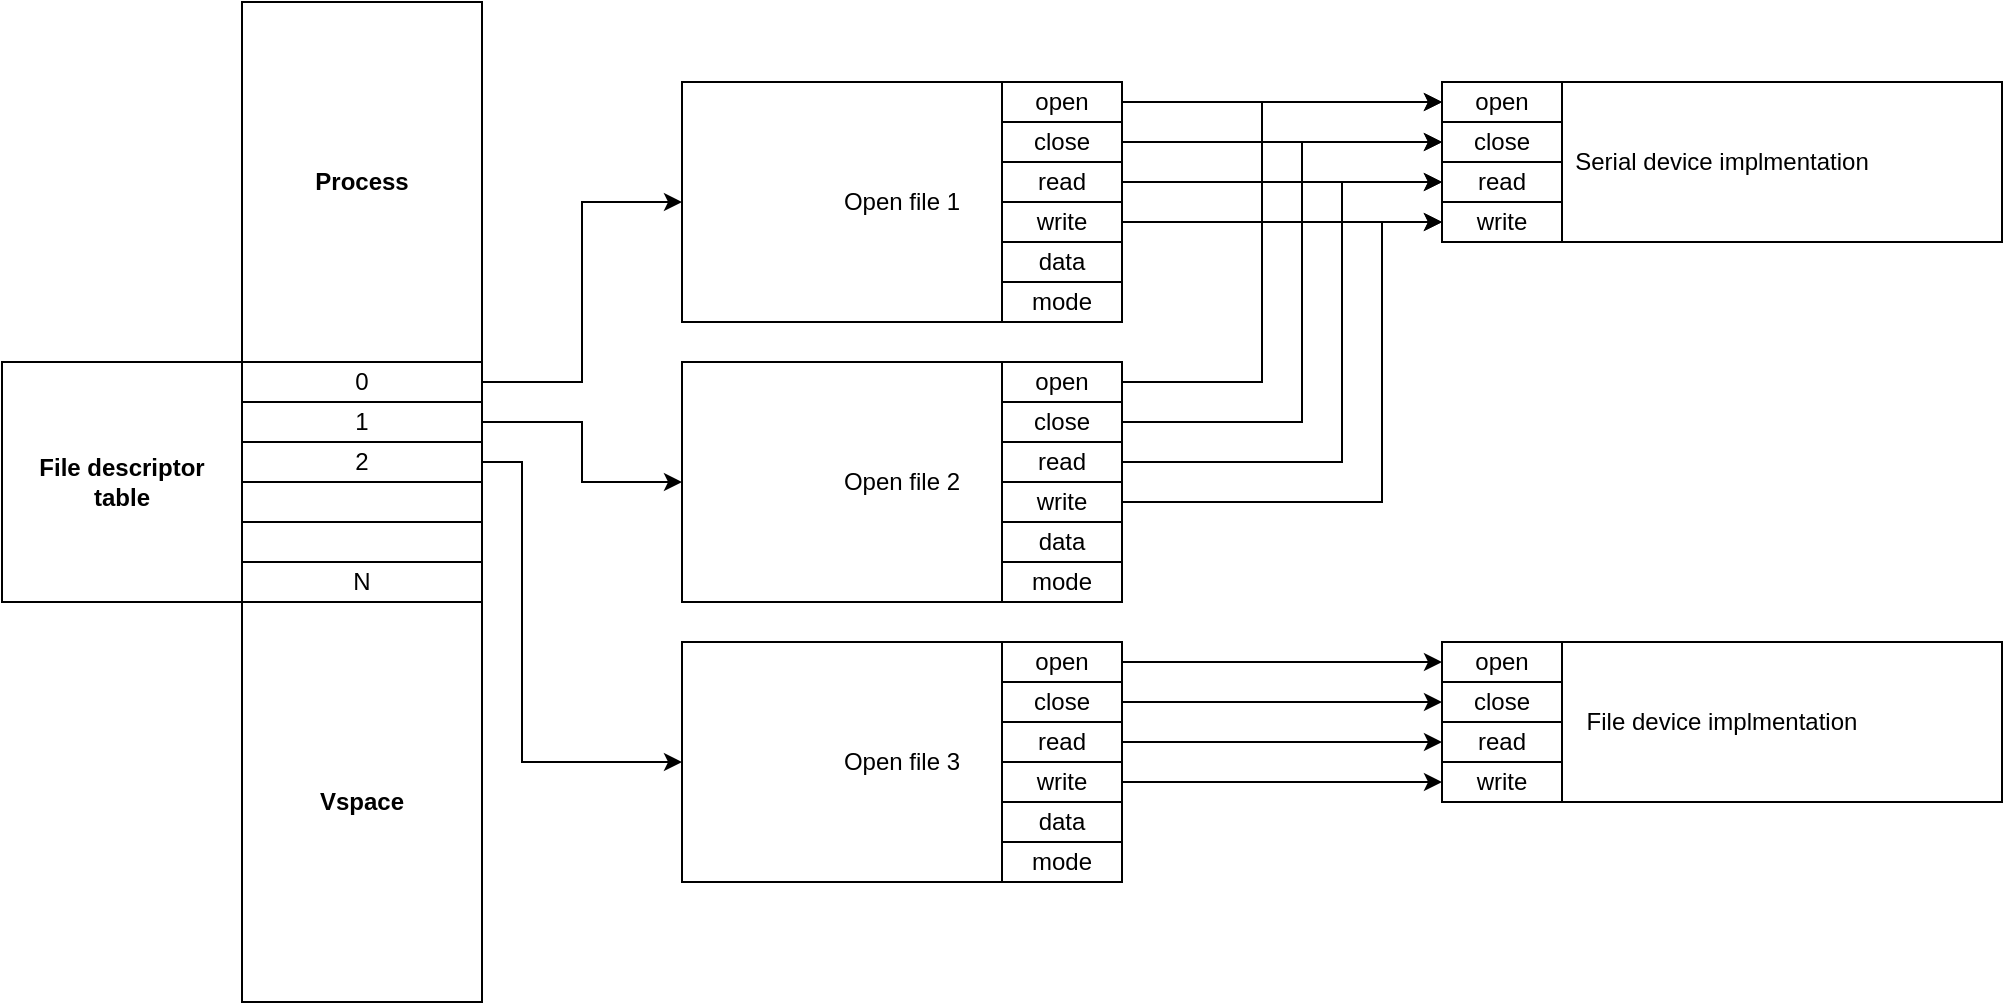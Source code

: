 <mxfile>
    <diagram id="gpgYm87lar0yeHCd2KSc" name="Page-1">
        <mxGraphModel dx="1634" dy="590" grid="1" gridSize="10" guides="1" tooltips="1" connect="1" arrows="1" fold="1" page="1" pageScale="1" pageWidth="850" pageHeight="1100" math="0" shadow="0">
            <root>
                <mxCell id="0"/>
                <mxCell id="1" parent="0"/>
                <mxCell id="dCvH0YYLZzjmA56fxLCz-1" value="Open file 1" style="rounded=0;whiteSpace=wrap;html=1;" parent="1" vertex="1">
                    <mxGeometry x="180" y="160" width="220" height="120" as="geometry"/>
                </mxCell>
                <mxCell id="dCvH0YYLZzjmA56fxLCz-11" style="edgeStyle=orthogonalEdgeStyle;rounded=0;orthogonalLoop=1;jettySize=auto;html=1;entryX=0;entryY=0.5;entryDx=0;entryDy=0;" parent="1" source="dCvH0YYLZzjmA56fxLCz-2" target="dCvH0YYLZzjmA56fxLCz-7" edge="1">
                    <mxGeometry relative="1" as="geometry"/>
                </mxCell>
                <mxCell id="dCvH0YYLZzjmA56fxLCz-2" value="open" style="rounded=0;whiteSpace=wrap;html=1;" parent="1" vertex="1">
                    <mxGeometry x="340" y="160" width="60" height="20" as="geometry"/>
                </mxCell>
                <mxCell id="dCvH0YYLZzjmA56fxLCz-13" style="edgeStyle=orthogonalEdgeStyle;rounded=0;orthogonalLoop=1;jettySize=auto;html=1;entryX=0;entryY=0.5;entryDx=0;entryDy=0;" parent="1" source="dCvH0YYLZzjmA56fxLCz-3" target="dCvH0YYLZzjmA56fxLCz-8" edge="1">
                    <mxGeometry relative="1" as="geometry"/>
                </mxCell>
                <mxCell id="dCvH0YYLZzjmA56fxLCz-3" value="close" style="rounded=0;whiteSpace=wrap;html=1;" parent="1" vertex="1">
                    <mxGeometry x="340" y="180" width="60" height="20" as="geometry"/>
                </mxCell>
                <mxCell id="dCvH0YYLZzjmA56fxLCz-14" style="edgeStyle=orthogonalEdgeStyle;rounded=0;orthogonalLoop=1;jettySize=auto;html=1;entryX=0;entryY=0.5;entryDx=0;entryDy=0;" parent="1" source="dCvH0YYLZzjmA56fxLCz-4" target="dCvH0YYLZzjmA56fxLCz-9" edge="1">
                    <mxGeometry relative="1" as="geometry"/>
                </mxCell>
                <mxCell id="dCvH0YYLZzjmA56fxLCz-4" value="read" style="rounded=0;whiteSpace=wrap;html=1;" parent="1" vertex="1">
                    <mxGeometry x="340" y="200" width="60" height="20" as="geometry"/>
                </mxCell>
                <mxCell id="dCvH0YYLZzjmA56fxLCz-15" style="edgeStyle=orthogonalEdgeStyle;rounded=0;orthogonalLoop=1;jettySize=auto;html=1;entryX=0;entryY=0.5;entryDx=0;entryDy=0;" parent="1" source="dCvH0YYLZzjmA56fxLCz-5" target="dCvH0YYLZzjmA56fxLCz-10" edge="1">
                    <mxGeometry relative="1" as="geometry"/>
                </mxCell>
                <mxCell id="dCvH0YYLZzjmA56fxLCz-5" value="write" style="rounded=0;whiteSpace=wrap;html=1;" parent="1" vertex="1">
                    <mxGeometry x="340" y="220" width="60" height="20" as="geometry"/>
                </mxCell>
                <mxCell id="dCvH0YYLZzjmA56fxLCz-6" value="Serial device implmentation" style="rounded=0;whiteSpace=wrap;html=1;" parent="1" vertex="1">
                    <mxGeometry x="560" y="160" width="280" height="80" as="geometry"/>
                </mxCell>
                <mxCell id="dCvH0YYLZzjmA56fxLCz-7" value="open" style="rounded=0;whiteSpace=wrap;html=1;" parent="1" vertex="1">
                    <mxGeometry x="560" y="160" width="60" height="20" as="geometry"/>
                </mxCell>
                <mxCell id="dCvH0YYLZzjmA56fxLCz-8" value="close" style="rounded=0;whiteSpace=wrap;html=1;" parent="1" vertex="1">
                    <mxGeometry x="560" y="180" width="60" height="20" as="geometry"/>
                </mxCell>
                <mxCell id="dCvH0YYLZzjmA56fxLCz-9" value="read" style="rounded=0;whiteSpace=wrap;html=1;" parent="1" vertex="1">
                    <mxGeometry x="560" y="200" width="60" height="20" as="geometry"/>
                </mxCell>
                <mxCell id="dCvH0YYLZzjmA56fxLCz-10" value="write" style="rounded=0;whiteSpace=wrap;html=1;" parent="1" vertex="1">
                    <mxGeometry x="560" y="220" width="60" height="20" as="geometry"/>
                </mxCell>
                <mxCell id="dCvH0YYLZzjmA56fxLCz-17" value="data" style="rounded=0;whiteSpace=wrap;html=1;" parent="1" vertex="1">
                    <mxGeometry x="340" y="240" width="60" height="20" as="geometry"/>
                </mxCell>
                <mxCell id="dCvH0YYLZzjmA56fxLCz-18" value="mode" style="rounded=0;whiteSpace=wrap;html=1;" parent="1" vertex="1">
                    <mxGeometry x="340" y="260" width="60" height="20" as="geometry"/>
                </mxCell>
                <mxCell id="dCvH0YYLZzjmA56fxLCz-19" value="Open file 2" style="rounded=0;whiteSpace=wrap;html=1;" parent="1" vertex="1">
                    <mxGeometry x="180" y="300" width="220" height="120" as="geometry"/>
                </mxCell>
                <mxCell id="dCvH0YYLZzjmA56fxLCz-26" style="edgeStyle=orthogonalEdgeStyle;rounded=0;orthogonalLoop=1;jettySize=auto;html=1;entryX=0;entryY=0.5;entryDx=0;entryDy=0;" parent="1" source="dCvH0YYLZzjmA56fxLCz-20" target="dCvH0YYLZzjmA56fxLCz-7" edge="1">
                    <mxGeometry relative="1" as="geometry">
                        <Array as="points">
                            <mxPoint x="470" y="310"/>
                            <mxPoint x="470" y="170"/>
                        </Array>
                    </mxGeometry>
                </mxCell>
                <mxCell id="dCvH0YYLZzjmA56fxLCz-20" value="open" style="rounded=0;whiteSpace=wrap;html=1;" parent="1" vertex="1">
                    <mxGeometry x="340" y="300" width="60" height="20" as="geometry"/>
                </mxCell>
                <mxCell id="dCvH0YYLZzjmA56fxLCz-27" style="edgeStyle=orthogonalEdgeStyle;rounded=0;orthogonalLoop=1;jettySize=auto;html=1;entryX=0;entryY=0.5;entryDx=0;entryDy=0;" parent="1" source="dCvH0YYLZzjmA56fxLCz-21" target="dCvH0YYLZzjmA56fxLCz-8" edge="1">
                    <mxGeometry relative="1" as="geometry">
                        <Array as="points">
                            <mxPoint x="490" y="330"/>
                            <mxPoint x="490" y="190"/>
                        </Array>
                    </mxGeometry>
                </mxCell>
                <mxCell id="dCvH0YYLZzjmA56fxLCz-21" value="close" style="rounded=0;whiteSpace=wrap;html=1;" parent="1" vertex="1">
                    <mxGeometry x="340" y="320" width="60" height="20" as="geometry"/>
                </mxCell>
                <mxCell id="dCvH0YYLZzjmA56fxLCz-28" style="edgeStyle=orthogonalEdgeStyle;rounded=0;orthogonalLoop=1;jettySize=auto;html=1;entryX=0;entryY=0.5;entryDx=0;entryDy=0;" parent="1" source="dCvH0YYLZzjmA56fxLCz-22" target="dCvH0YYLZzjmA56fxLCz-9" edge="1">
                    <mxGeometry relative="1" as="geometry">
                        <Array as="points">
                            <mxPoint x="510" y="350"/>
                            <mxPoint x="510" y="210"/>
                        </Array>
                    </mxGeometry>
                </mxCell>
                <mxCell id="dCvH0YYLZzjmA56fxLCz-22" value="read" style="rounded=0;whiteSpace=wrap;html=1;" parent="1" vertex="1">
                    <mxGeometry x="340" y="340" width="60" height="20" as="geometry"/>
                </mxCell>
                <mxCell id="dCvH0YYLZzjmA56fxLCz-29" style="edgeStyle=orthogonalEdgeStyle;rounded=0;orthogonalLoop=1;jettySize=auto;html=1;entryX=0;entryY=0.5;entryDx=0;entryDy=0;" parent="1" source="dCvH0YYLZzjmA56fxLCz-23" target="dCvH0YYLZzjmA56fxLCz-10" edge="1">
                    <mxGeometry relative="1" as="geometry">
                        <Array as="points">
                            <mxPoint x="530" y="370"/>
                            <mxPoint x="530" y="230"/>
                        </Array>
                    </mxGeometry>
                </mxCell>
                <mxCell id="dCvH0YYLZzjmA56fxLCz-23" value="write" style="rounded=0;whiteSpace=wrap;html=1;" parent="1" vertex="1">
                    <mxGeometry x="340" y="360" width="60" height="20" as="geometry"/>
                </mxCell>
                <mxCell id="dCvH0YYLZzjmA56fxLCz-24" value="data" style="rounded=0;whiteSpace=wrap;html=1;" parent="1" vertex="1">
                    <mxGeometry x="340" y="380" width="60" height="20" as="geometry"/>
                </mxCell>
                <mxCell id="dCvH0YYLZzjmA56fxLCz-25" value="mode" style="rounded=0;whiteSpace=wrap;html=1;" parent="1" vertex="1">
                    <mxGeometry x="340" y="400" width="60" height="20" as="geometry"/>
                </mxCell>
                <mxCell id="dCvH0YYLZzjmA56fxLCz-30" value="Open file 3" style="rounded=0;whiteSpace=wrap;html=1;" parent="1" vertex="1">
                    <mxGeometry x="180" y="440" width="220" height="120" as="geometry"/>
                </mxCell>
                <mxCell id="dCvH0YYLZzjmA56fxLCz-42" style="edgeStyle=orthogonalEdgeStyle;rounded=0;orthogonalLoop=1;jettySize=auto;html=1;entryX=0;entryY=0.5;entryDx=0;entryDy=0;" parent="1" source="dCvH0YYLZzjmA56fxLCz-31" target="dCvH0YYLZzjmA56fxLCz-38" edge="1">
                    <mxGeometry relative="1" as="geometry"/>
                </mxCell>
                <mxCell id="dCvH0YYLZzjmA56fxLCz-31" value="open" style="rounded=0;whiteSpace=wrap;html=1;" parent="1" vertex="1">
                    <mxGeometry x="340" y="440" width="60" height="20" as="geometry"/>
                </mxCell>
                <mxCell id="dCvH0YYLZzjmA56fxLCz-43" style="edgeStyle=orthogonalEdgeStyle;rounded=0;orthogonalLoop=1;jettySize=auto;html=1;entryX=0;entryY=0.5;entryDx=0;entryDy=0;" parent="1" source="dCvH0YYLZzjmA56fxLCz-32" target="dCvH0YYLZzjmA56fxLCz-39" edge="1">
                    <mxGeometry relative="1" as="geometry"/>
                </mxCell>
                <mxCell id="dCvH0YYLZzjmA56fxLCz-32" value="close" style="rounded=0;whiteSpace=wrap;html=1;" parent="1" vertex="1">
                    <mxGeometry x="340" y="460" width="60" height="20" as="geometry"/>
                </mxCell>
                <mxCell id="dCvH0YYLZzjmA56fxLCz-44" style="edgeStyle=orthogonalEdgeStyle;rounded=0;orthogonalLoop=1;jettySize=auto;html=1;entryX=0;entryY=0.5;entryDx=0;entryDy=0;" parent="1" source="dCvH0YYLZzjmA56fxLCz-33" target="dCvH0YYLZzjmA56fxLCz-40" edge="1">
                    <mxGeometry relative="1" as="geometry"/>
                </mxCell>
                <mxCell id="dCvH0YYLZzjmA56fxLCz-33" value="read" style="rounded=0;whiteSpace=wrap;html=1;" parent="1" vertex="1">
                    <mxGeometry x="340" y="480" width="60" height="20" as="geometry"/>
                </mxCell>
                <mxCell id="dCvH0YYLZzjmA56fxLCz-45" style="edgeStyle=orthogonalEdgeStyle;rounded=0;orthogonalLoop=1;jettySize=auto;html=1;entryX=0;entryY=0.5;entryDx=0;entryDy=0;" parent="1" source="dCvH0YYLZzjmA56fxLCz-34" target="dCvH0YYLZzjmA56fxLCz-41" edge="1">
                    <mxGeometry relative="1" as="geometry"/>
                </mxCell>
                <mxCell id="dCvH0YYLZzjmA56fxLCz-34" value="write" style="rounded=0;whiteSpace=wrap;html=1;" parent="1" vertex="1">
                    <mxGeometry x="340" y="500" width="60" height="20" as="geometry"/>
                </mxCell>
                <mxCell id="dCvH0YYLZzjmA56fxLCz-35" value="data" style="rounded=0;whiteSpace=wrap;html=1;" parent="1" vertex="1">
                    <mxGeometry x="340" y="520" width="60" height="20" as="geometry"/>
                </mxCell>
                <mxCell id="dCvH0YYLZzjmA56fxLCz-36" value="mode" style="rounded=0;whiteSpace=wrap;html=1;" parent="1" vertex="1">
                    <mxGeometry x="340" y="540" width="60" height="20" as="geometry"/>
                </mxCell>
                <mxCell id="dCvH0YYLZzjmA56fxLCz-37" value="File device implmentation" style="rounded=0;whiteSpace=wrap;html=1;" parent="1" vertex="1">
                    <mxGeometry x="560" y="440" width="280" height="80" as="geometry"/>
                </mxCell>
                <mxCell id="dCvH0YYLZzjmA56fxLCz-38" value="open" style="rounded=0;whiteSpace=wrap;html=1;" parent="1" vertex="1">
                    <mxGeometry x="560" y="440" width="60" height="20" as="geometry"/>
                </mxCell>
                <mxCell id="dCvH0YYLZzjmA56fxLCz-39" value="close" style="rounded=0;whiteSpace=wrap;html=1;" parent="1" vertex="1">
                    <mxGeometry x="560" y="460" width="60" height="20" as="geometry"/>
                </mxCell>
                <mxCell id="dCvH0YYLZzjmA56fxLCz-40" value="read" style="rounded=0;whiteSpace=wrap;html=1;" parent="1" vertex="1">
                    <mxGeometry x="560" y="480" width="60" height="20" as="geometry"/>
                </mxCell>
                <mxCell id="dCvH0YYLZzjmA56fxLCz-41" value="write" style="rounded=0;whiteSpace=wrap;html=1;" parent="1" vertex="1">
                    <mxGeometry x="560" y="500" width="60" height="20" as="geometry"/>
                </mxCell>
                <mxCell id="dCvH0YYLZzjmA56fxLCz-46" value="" style="rounded=0;whiteSpace=wrap;html=1;" parent="1" vertex="1">
                    <mxGeometry x="-40" y="300" width="120" height="120" as="geometry"/>
                </mxCell>
                <mxCell id="dCvH0YYLZzjmA56fxLCz-51" style="edgeStyle=orthogonalEdgeStyle;rounded=0;orthogonalLoop=1;jettySize=auto;html=1;entryX=0;entryY=0.5;entryDx=0;entryDy=0;" parent="1" source="dCvH0YYLZzjmA56fxLCz-47" target="dCvH0YYLZzjmA56fxLCz-1" edge="1">
                    <mxGeometry relative="1" as="geometry"/>
                </mxCell>
                <mxCell id="dCvH0YYLZzjmA56fxLCz-47" value="0" style="rounded=0;whiteSpace=wrap;html=1;" parent="1" vertex="1">
                    <mxGeometry x="-40" y="300" width="120" height="20" as="geometry"/>
                </mxCell>
                <mxCell id="dCvH0YYLZzjmA56fxLCz-52" style="edgeStyle=orthogonalEdgeStyle;rounded=0;orthogonalLoop=1;jettySize=auto;html=1;entryX=0;entryY=0.5;entryDx=0;entryDy=0;" parent="1" source="dCvH0YYLZzjmA56fxLCz-48" target="dCvH0YYLZzjmA56fxLCz-19" edge="1">
                    <mxGeometry relative="1" as="geometry"/>
                </mxCell>
                <mxCell id="dCvH0YYLZzjmA56fxLCz-48" value="1" style="rounded=0;whiteSpace=wrap;html=1;" parent="1" vertex="1">
                    <mxGeometry x="-40" y="320" width="120" height="20" as="geometry"/>
                </mxCell>
                <mxCell id="dCvH0YYLZzjmA56fxLCz-53" style="edgeStyle=orthogonalEdgeStyle;rounded=0;orthogonalLoop=1;jettySize=auto;html=1;" parent="1" source="dCvH0YYLZzjmA56fxLCz-49" target="dCvH0YYLZzjmA56fxLCz-30" edge="1">
                    <mxGeometry relative="1" as="geometry">
                        <Array as="points">
                            <mxPoint x="100" y="350"/>
                            <mxPoint x="100" y="500"/>
                        </Array>
                    </mxGeometry>
                </mxCell>
                <mxCell id="dCvH0YYLZzjmA56fxLCz-49" value="2" style="rounded=0;whiteSpace=wrap;html=1;" parent="1" vertex="1">
                    <mxGeometry x="-40" y="340" width="120" height="20" as="geometry"/>
                </mxCell>
                <mxCell id="dCvH0YYLZzjmA56fxLCz-55" value="" style="rounded=0;whiteSpace=wrap;html=1;" parent="1" vertex="1">
                    <mxGeometry x="-40" y="360" width="120" height="20" as="geometry"/>
                </mxCell>
                <mxCell id="dCvH0YYLZzjmA56fxLCz-56" value="" style="rounded=0;whiteSpace=wrap;html=1;" parent="1" vertex="1">
                    <mxGeometry x="-40" y="380" width="120" height="20" as="geometry"/>
                </mxCell>
                <mxCell id="dCvH0YYLZzjmA56fxLCz-57" value="N" style="rounded=0;whiteSpace=wrap;html=1;" parent="1" vertex="1">
                    <mxGeometry x="-40" y="400" width="120" height="20" as="geometry"/>
                </mxCell>
                <mxCell id="dCvH0YYLZzjmA56fxLCz-58" value="File descriptor table" style="text;html=1;strokeColor=none;fillColor=none;align=center;verticalAlign=middle;whiteSpace=wrap;rounded=0;" parent="1" vertex="1">
                    <mxGeometry x="-30" y="270" width="100" height="20" as="geometry"/>
                </mxCell>
                <mxCell id="2" value="&lt;b&gt;Process&lt;/b&gt;" style="rounded=0;whiteSpace=wrap;html=1;" parent="1" vertex="1">
                    <mxGeometry x="-40" y="120" width="120" height="180" as="geometry"/>
                </mxCell>
                <mxCell id="3" value="&lt;b&gt;Vspace&lt;/b&gt;" style="rounded=0;whiteSpace=wrap;html=1;" parent="1" vertex="1">
                    <mxGeometry x="-40" y="420" width="120" height="200" as="geometry"/>
                </mxCell>
                <mxCell id="5" value="&lt;b&gt;File descriptor &lt;br&gt;table&lt;/b&gt;" style="rounded=0;whiteSpace=wrap;html=1;" parent="1" vertex="1">
                    <mxGeometry x="-160" y="300" width="120" height="120" as="geometry"/>
                </mxCell>
            </root>
        </mxGraphModel>
    </diagram>
</mxfile>